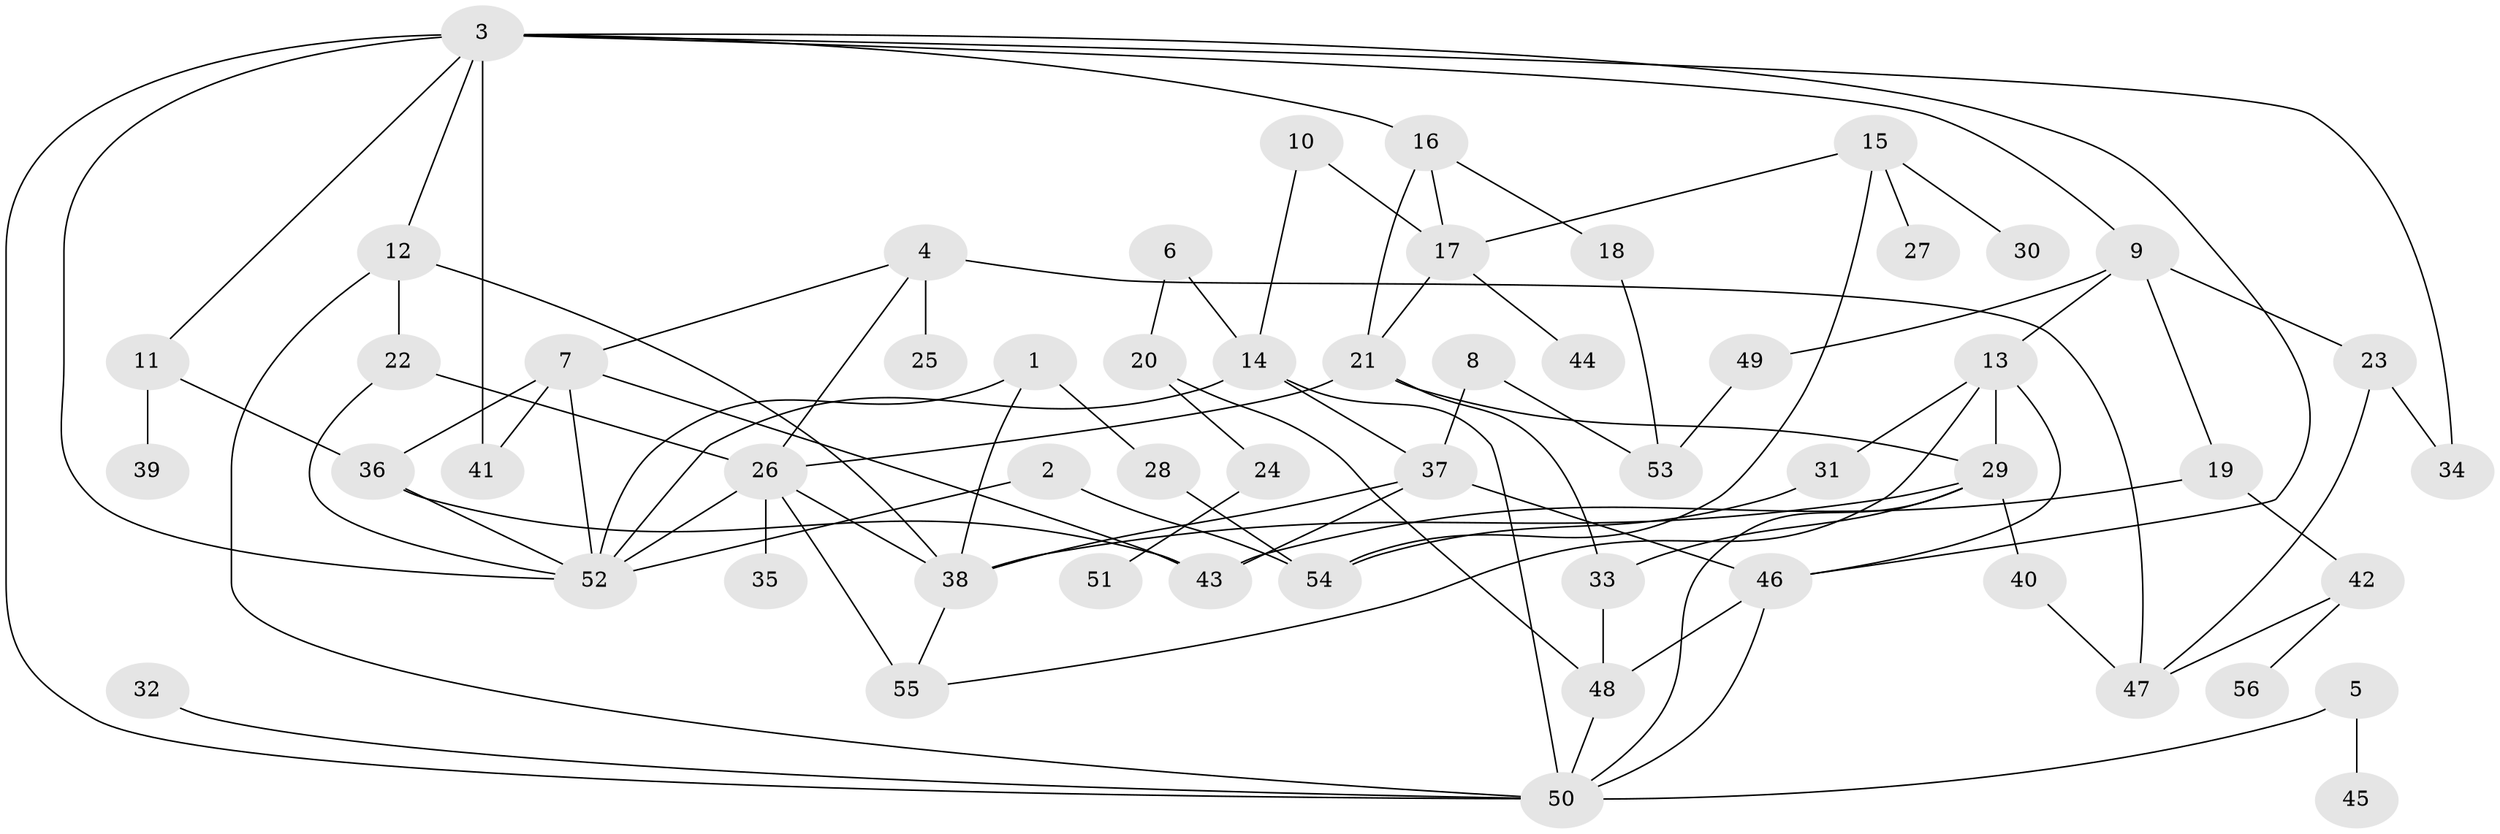 // original degree distribution, {10: 0.008928571428571428, 9: 0.008928571428571428, 5: 0.08035714285714286, 4: 0.09821428571428571, 8: 0.008928571428571428, 2: 0.29464285714285715, 7: 0.008928571428571428, 3: 0.25, 6: 0.017857142857142856, 1: 0.22321428571428573}
// Generated by graph-tools (version 1.1) at 2025/00/03/09/25 03:00:56]
// undirected, 56 vertices, 93 edges
graph export_dot {
graph [start="1"]
  node [color=gray90,style=filled];
  1;
  2;
  3;
  4;
  5;
  6;
  7;
  8;
  9;
  10;
  11;
  12;
  13;
  14;
  15;
  16;
  17;
  18;
  19;
  20;
  21;
  22;
  23;
  24;
  25;
  26;
  27;
  28;
  29;
  30;
  31;
  32;
  33;
  34;
  35;
  36;
  37;
  38;
  39;
  40;
  41;
  42;
  43;
  44;
  45;
  46;
  47;
  48;
  49;
  50;
  51;
  52;
  53;
  54;
  55;
  56;
  1 -- 28 [weight=1.0];
  1 -- 38 [weight=1.0];
  1 -- 52 [weight=1.0];
  2 -- 52 [weight=1.0];
  2 -- 54 [weight=1.0];
  3 -- 9 [weight=1.0];
  3 -- 11 [weight=1.0];
  3 -- 12 [weight=1.0];
  3 -- 16 [weight=1.0];
  3 -- 34 [weight=1.0];
  3 -- 41 [weight=1.0];
  3 -- 46 [weight=1.0];
  3 -- 50 [weight=1.0];
  3 -- 52 [weight=1.0];
  4 -- 7 [weight=1.0];
  4 -- 25 [weight=1.0];
  4 -- 26 [weight=1.0];
  4 -- 47 [weight=2.0];
  5 -- 45 [weight=2.0];
  5 -- 50 [weight=2.0];
  6 -- 14 [weight=1.0];
  6 -- 20 [weight=1.0];
  7 -- 36 [weight=1.0];
  7 -- 41 [weight=1.0];
  7 -- 43 [weight=1.0];
  7 -- 52 [weight=1.0];
  8 -- 37 [weight=1.0];
  8 -- 53 [weight=1.0];
  9 -- 13 [weight=1.0];
  9 -- 19 [weight=1.0];
  9 -- 23 [weight=1.0];
  9 -- 49 [weight=1.0];
  10 -- 14 [weight=1.0];
  10 -- 17 [weight=1.0];
  11 -- 36 [weight=1.0];
  11 -- 39 [weight=1.0];
  12 -- 22 [weight=1.0];
  12 -- 38 [weight=1.0];
  12 -- 50 [weight=1.0];
  13 -- 29 [weight=1.0];
  13 -- 31 [weight=1.0];
  13 -- 46 [weight=1.0];
  13 -- 55 [weight=1.0];
  14 -- 37 [weight=1.0];
  14 -- 50 [weight=2.0];
  14 -- 52 [weight=1.0];
  15 -- 17 [weight=1.0];
  15 -- 27 [weight=1.0];
  15 -- 30 [weight=1.0];
  15 -- 54 [weight=1.0];
  16 -- 17 [weight=1.0];
  16 -- 18 [weight=1.0];
  16 -- 21 [weight=1.0];
  17 -- 21 [weight=1.0];
  17 -- 44 [weight=1.0];
  18 -- 53 [weight=1.0];
  19 -- 42 [weight=1.0];
  19 -- 43 [weight=1.0];
  20 -- 24 [weight=1.0];
  20 -- 48 [weight=1.0];
  21 -- 26 [weight=1.0];
  21 -- 29 [weight=1.0];
  21 -- 33 [weight=1.0];
  22 -- 26 [weight=1.0];
  22 -- 52 [weight=1.0];
  23 -- 34 [weight=1.0];
  23 -- 47 [weight=1.0];
  24 -- 51 [weight=1.0];
  26 -- 35 [weight=1.0];
  26 -- 38 [weight=1.0];
  26 -- 52 [weight=1.0];
  26 -- 55 [weight=2.0];
  28 -- 54 [weight=1.0];
  29 -- 33 [weight=1.0];
  29 -- 38 [weight=1.0];
  29 -- 40 [weight=1.0];
  29 -- 50 [weight=1.0];
  31 -- 54 [weight=1.0];
  32 -- 50 [weight=1.0];
  33 -- 48 [weight=1.0];
  36 -- 43 [weight=1.0];
  36 -- 52 [weight=1.0];
  37 -- 38 [weight=1.0];
  37 -- 43 [weight=1.0];
  37 -- 46 [weight=1.0];
  38 -- 55 [weight=1.0];
  40 -- 47 [weight=1.0];
  42 -- 47 [weight=1.0];
  42 -- 56 [weight=1.0];
  46 -- 48 [weight=1.0];
  46 -- 50 [weight=1.0];
  48 -- 50 [weight=1.0];
  49 -- 53 [weight=1.0];
}

